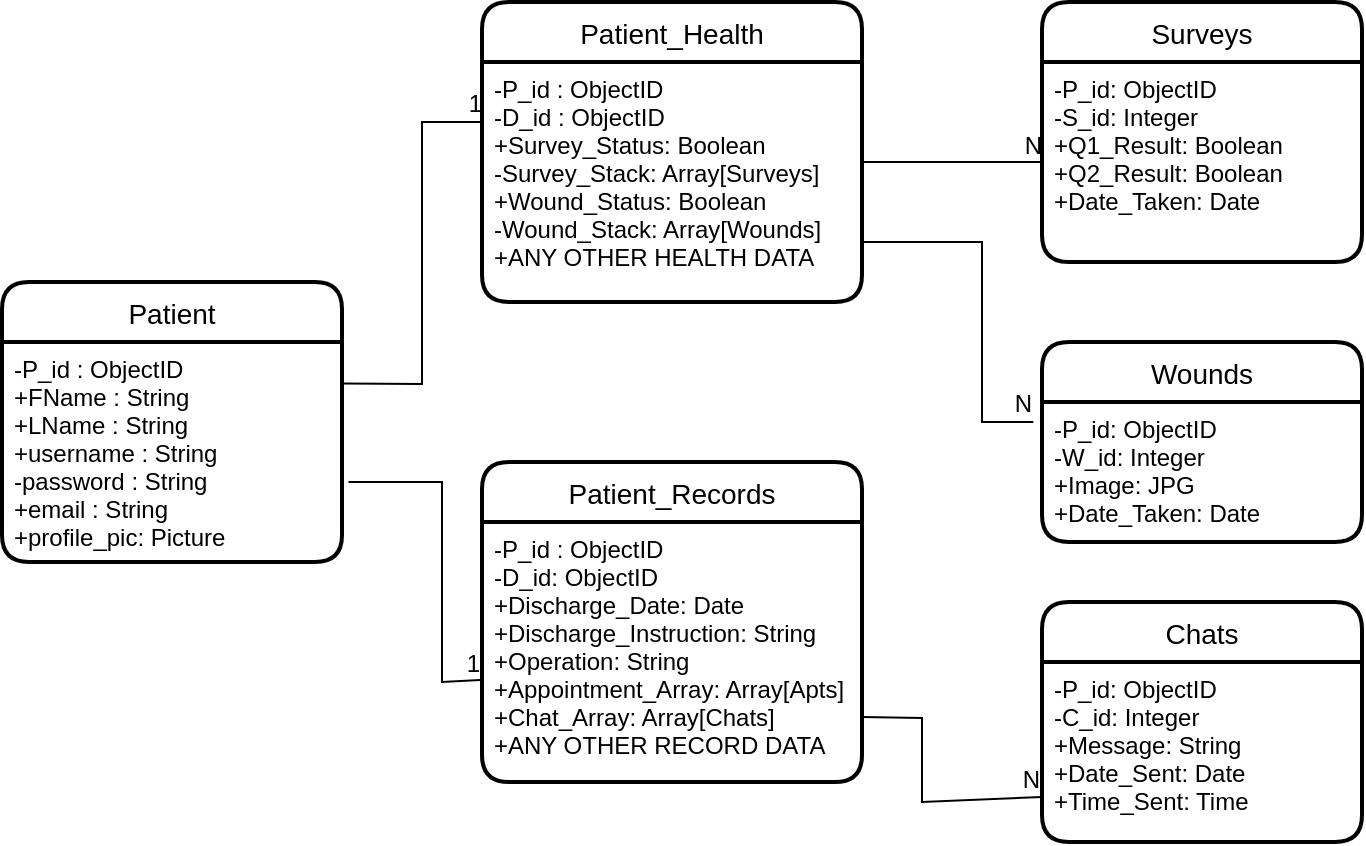 <mxfile version="18.0.1" type="device"><diagram id="R2lEEEUBdFMjLlhIrx00" name="Page-1"><mxGraphModel dx="1188" dy="663" grid="1" gridSize="10" guides="1" tooltips="1" connect="1" arrows="1" fold="1" page="1" pageScale="1" pageWidth="850" pageHeight="1100" math="0" shadow="0" extFonts="Permanent Marker^https://fonts.googleapis.com/css?family=Permanent+Marker"><root><mxCell id="0"/><mxCell id="1" parent="0"/><mxCell id="geonytRjQNGdV0-ubnti-1" value="Patient" style="swimlane;childLayout=stackLayout;horizontal=1;startSize=30;horizontalStack=0;rounded=1;fontSize=14;fontStyle=0;strokeWidth=2;resizeParent=0;resizeLast=1;shadow=0;dashed=0;align=center;" vertex="1" parent="1"><mxGeometry x="40" y="160" width="170" height="140" as="geometry"/></mxCell><mxCell id="geonytRjQNGdV0-ubnti-2" value="-P_id : ObjectID&#10;+FName : String&#10;+LName : String&#10;+username : String&#10;-password : String&#10;+email : String&#10;+profile_pic: Picture" style="align=left;strokeColor=none;fillColor=none;spacingLeft=4;fontSize=12;verticalAlign=top;resizable=0;rotatable=0;part=1;" vertex="1" parent="geonytRjQNGdV0-ubnti-1"><mxGeometry y="30" width="170" height="110" as="geometry"/></mxCell><mxCell id="geonytRjQNGdV0-ubnti-3" value="Patient_Records" style="swimlane;childLayout=stackLayout;horizontal=1;startSize=30;horizontalStack=0;rounded=1;fontSize=14;fontStyle=0;strokeWidth=2;resizeParent=0;resizeLast=1;shadow=0;dashed=0;align=center;" vertex="1" parent="1"><mxGeometry x="280" y="250" width="190" height="160" as="geometry"/></mxCell><mxCell id="geonytRjQNGdV0-ubnti-4" value="-P_id : ObjectID&#10;-D_id: ObjectID&#10;+Discharge_Date: Date&#10;+Discharge_Instruction: String&#10;+Operation: String &#10;+Appointment_Array: Array[Apts]&#10;+Chat_Array: Array[Chats]&#10;+ANY OTHER RECORD DATA" style="align=left;strokeColor=none;fillColor=none;spacingLeft=4;fontSize=12;verticalAlign=top;resizable=0;rotatable=0;part=1;" vertex="1" parent="geonytRjQNGdV0-ubnti-3"><mxGeometry y="30" width="190" height="130" as="geometry"/></mxCell><mxCell id="geonytRjQNGdV0-ubnti-5" value="Patient_Health" style="swimlane;childLayout=stackLayout;horizontal=1;startSize=30;horizontalStack=0;rounded=1;fontSize=14;fontStyle=0;strokeWidth=2;resizeParent=0;resizeLast=1;shadow=0;dashed=0;align=center;" vertex="1" parent="1"><mxGeometry x="280" y="20" width="190" height="150" as="geometry"/></mxCell><mxCell id="geonytRjQNGdV0-ubnti-6" value="-P_id : ObjectID&#10;-D_id : ObjectID&#10;+Survey_Status: Boolean&#10;-Survey_Stack: Array[Surveys]&#10;+Wound_Status: Boolean&#10;-Wound_Stack: Array[Wounds]&#10;+ANY OTHER HEALTH DATA" style="align=left;strokeColor=none;fillColor=none;spacingLeft=4;fontSize=12;verticalAlign=top;resizable=0;rotatable=0;part=1;" vertex="1" parent="geonytRjQNGdV0-ubnti-5"><mxGeometry y="30" width="190" height="120" as="geometry"/></mxCell><mxCell id="geonytRjQNGdV0-ubnti-7" style="edgeStyle=orthogonalEdgeStyle;rounded=0;orthogonalLoop=1;jettySize=auto;html=1;exitX=0.5;exitY=1;exitDx=0;exitDy=0;" edge="1" parent="geonytRjQNGdV0-ubnti-5" source="geonytRjQNGdV0-ubnti-6" target="geonytRjQNGdV0-ubnti-6"><mxGeometry relative="1" as="geometry"/></mxCell><mxCell id="geonytRjQNGdV0-ubnti-8" style="edgeStyle=orthogonalEdgeStyle;rounded=0;orthogonalLoop=1;jettySize=auto;html=1;exitX=0.5;exitY=1;exitDx=0;exitDy=0;" edge="1" parent="geonytRjQNGdV0-ubnti-5" source="geonytRjQNGdV0-ubnti-6" target="geonytRjQNGdV0-ubnti-6"><mxGeometry relative="1" as="geometry"/></mxCell><mxCell id="geonytRjQNGdV0-ubnti-9" value="Surveys" style="swimlane;childLayout=stackLayout;horizontal=1;startSize=30;horizontalStack=0;rounded=1;fontSize=14;fontStyle=0;strokeWidth=2;resizeParent=0;resizeLast=1;shadow=0;dashed=0;align=center;" vertex="1" parent="1"><mxGeometry x="560" y="20" width="160" height="130" as="geometry"/></mxCell><mxCell id="geonytRjQNGdV0-ubnti-10" value="-P_id: ObjectID&#10;-S_id: Integer&#10;+Q1_Result: Boolean&#10;+Q2_Result: Boolean&#10;+Date_Taken: Date" style="align=left;strokeColor=none;fillColor=none;spacingLeft=4;fontSize=12;verticalAlign=top;resizable=0;rotatable=0;part=1;" vertex="1" parent="geonytRjQNGdV0-ubnti-9"><mxGeometry y="30" width="160" height="100" as="geometry"/></mxCell><mxCell id="geonytRjQNGdV0-ubnti-11" value="Wounds" style="swimlane;childLayout=stackLayout;horizontal=1;startSize=30;horizontalStack=0;rounded=1;fontSize=14;fontStyle=0;strokeWidth=2;resizeParent=0;resizeLast=1;shadow=0;dashed=0;align=center;" vertex="1" parent="1"><mxGeometry x="560" y="190" width="160" height="100" as="geometry"/></mxCell><mxCell id="geonytRjQNGdV0-ubnti-12" value="-P_id: ObjectID&#10;-W_id: Integer&#10;+Image: JPG&#10;+Date_Taken: Date" style="align=left;strokeColor=none;fillColor=none;spacingLeft=4;fontSize=12;verticalAlign=top;resizable=0;rotatable=0;part=1;" vertex="1" parent="geonytRjQNGdV0-ubnti-11"><mxGeometry y="30" width="160" height="70" as="geometry"/></mxCell><mxCell id="geonytRjQNGdV0-ubnti-13" value="Chats" style="swimlane;childLayout=stackLayout;horizontal=1;startSize=30;horizontalStack=0;rounded=1;fontSize=14;fontStyle=0;strokeWidth=2;resizeParent=0;resizeLast=1;shadow=0;dashed=0;align=center;" vertex="1" parent="1"><mxGeometry x="560" y="320" width="160" height="120" as="geometry"/></mxCell><mxCell id="geonytRjQNGdV0-ubnti-14" value="-P_id: ObjectID&#10;-C_id: Integer&#10;+Message: String&#10;+Date_Sent: Date&#10;+Time_Sent: Time" style="align=left;strokeColor=none;fillColor=none;spacingLeft=4;fontSize=12;verticalAlign=top;resizable=0;rotatable=0;part=1;" vertex="1" parent="geonytRjQNGdV0-ubnti-13"><mxGeometry y="30" width="160" height="90" as="geometry"/></mxCell><mxCell id="geonytRjQNGdV0-ubnti-15" value="" style="endArrow=none;html=1;rounded=0;exitX=1.004;exitY=0.189;exitDx=0;exitDy=0;exitPerimeter=0;entryX=0;entryY=0.25;entryDx=0;entryDy=0;" edge="1" parent="1" source="geonytRjQNGdV0-ubnti-2" target="geonytRjQNGdV0-ubnti-6"><mxGeometry relative="1" as="geometry"><mxPoint x="230" y="220" as="sourcePoint"/><mxPoint x="390" y="220" as="targetPoint"/><Array as="points"><mxPoint x="250" y="211"/><mxPoint x="250" y="80"/></Array></mxGeometry></mxCell><mxCell id="geonytRjQNGdV0-ubnti-16" value="1" style="resizable=0;html=1;align=right;verticalAlign=bottom;" connectable="0" vertex="1" parent="geonytRjQNGdV0-ubnti-15"><mxGeometry x="1" relative="1" as="geometry"/></mxCell><mxCell id="geonytRjQNGdV0-ubnti-17" value="" style="endArrow=none;html=1;rounded=0;exitX=1.019;exitY=0.636;exitDx=0;exitDy=0;exitPerimeter=0;entryX=-0.005;entryY=0.608;entryDx=0;entryDy=0;entryPerimeter=0;" edge="1" parent="1" source="geonytRjQNGdV0-ubnti-2" target="geonytRjQNGdV0-ubnti-4"><mxGeometry relative="1" as="geometry"><mxPoint x="220.68" y="220.79" as="sourcePoint"/><mxPoint x="330" y="220" as="targetPoint"/><Array as="points"><mxPoint x="260" y="260"/><mxPoint x="260" y="360"/></Array></mxGeometry></mxCell><mxCell id="geonytRjQNGdV0-ubnti-18" value="1" style="resizable=0;html=1;align=right;verticalAlign=bottom;" connectable="0" vertex="1" parent="geonytRjQNGdV0-ubnti-17"><mxGeometry x="1" relative="1" as="geometry"/></mxCell><mxCell id="geonytRjQNGdV0-ubnti-19" value="" style="endArrow=none;html=1;rounded=0;exitX=1;exitY=0.75;exitDx=0;exitDy=0;entryX=0;entryY=0.75;entryDx=0;entryDy=0;" edge="1" parent="1" source="geonytRjQNGdV0-ubnti-4" target="geonytRjQNGdV0-ubnti-14"><mxGeometry relative="1" as="geometry"><mxPoint x="490" y="460" as="sourcePoint"/><mxPoint x="650" y="460" as="targetPoint"/><Array as="points"><mxPoint x="500" y="378"/><mxPoint x="500" y="420"/></Array></mxGeometry></mxCell><mxCell id="geonytRjQNGdV0-ubnti-20" value="N" style="resizable=0;html=1;align=right;verticalAlign=bottom;" connectable="0" vertex="1" parent="geonytRjQNGdV0-ubnti-19"><mxGeometry x="1" relative="1" as="geometry"/></mxCell><mxCell id="geonytRjQNGdV0-ubnti-21" value="" style="endArrow=none;html=1;rounded=0;exitX=1;exitY=0.75;exitDx=0;exitDy=0;entryX=-0.027;entryY=0.142;entryDx=0;entryDy=0;entryPerimeter=0;" edge="1" parent="1" source="geonytRjQNGdV0-ubnti-6" target="geonytRjQNGdV0-ubnti-12"><mxGeometry relative="1" as="geometry"><mxPoint x="480" y="387.5" as="sourcePoint"/><mxPoint x="570" y="427.5" as="targetPoint"/><Array as="points"><mxPoint x="530" y="140"/><mxPoint x="530" y="230"/></Array></mxGeometry></mxCell><mxCell id="geonytRjQNGdV0-ubnti-22" value="N" style="resizable=0;html=1;align=right;verticalAlign=bottom;" connectable="0" vertex="1" parent="geonytRjQNGdV0-ubnti-21"><mxGeometry x="1" relative="1" as="geometry"/></mxCell><mxCell id="geonytRjQNGdV0-ubnti-23" value="" style="endArrow=none;html=1;rounded=0;" edge="1" parent="1"><mxGeometry relative="1" as="geometry"><mxPoint x="470" y="100" as="sourcePoint"/><mxPoint x="560" y="100" as="targetPoint"/></mxGeometry></mxCell><mxCell id="geonytRjQNGdV0-ubnti-24" value="N" style="resizable=0;html=1;align=right;verticalAlign=bottom;" connectable="0" vertex="1" parent="geonytRjQNGdV0-ubnti-23"><mxGeometry x="1" relative="1" as="geometry"/></mxCell></root></mxGraphModel></diagram></mxfile>